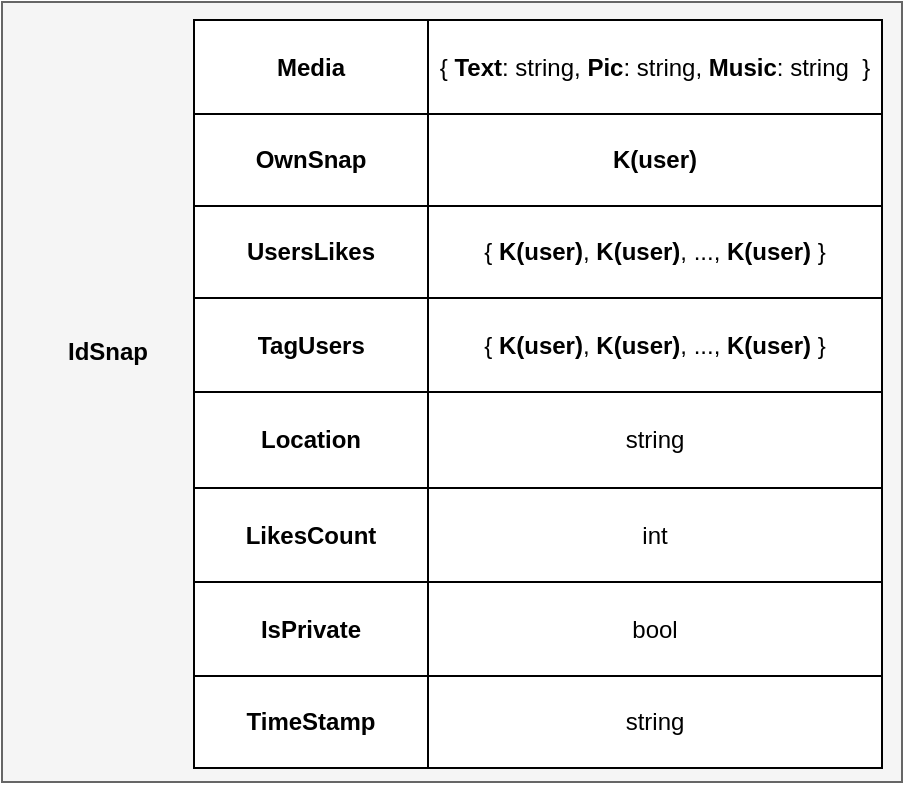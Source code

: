 <mxfile version="22.0.8" type="github">
  <diagram name="Page-1" id="yTEgXZxeoU4mQSqTjCOM">
    <mxGraphModel dx="954" dy="480" grid="1" gridSize="10" guides="1" tooltips="1" connect="1" arrows="1" fold="1" page="1" pageScale="1" pageWidth="1169" pageHeight="827" math="0" shadow="0">
      <root>
        <mxCell id="0" />
        <mxCell id="1" parent="0" />
        <mxCell id="zhL6a_--adM9_cyL9lvs-1" value="" style="rounded=0;whiteSpace=wrap;html=1;fillColor=#f5f5f5;fontColor=#333333;strokeColor=#666666;" parent="1" vertex="1">
          <mxGeometry x="380" y="90" width="450" height="390" as="geometry" />
        </mxCell>
        <mxCell id="zhL6a_--adM9_cyL9lvs-2" value="&lt;b&gt;IdSnap&lt;/b&gt;" style="text;html=1;strokeColor=none;fillColor=none;align=center;verticalAlign=middle;whiteSpace=wrap;rounded=0;" parent="1" vertex="1">
          <mxGeometry x="403" y="250" width="60" height="30" as="geometry" />
        </mxCell>
        <mxCell id="zhL6a_--adM9_cyL9lvs-3" value="" style="shape=table;startSize=0;container=1;collapsible=0;childLayout=tableLayout;" parent="1" vertex="1">
          <mxGeometry x="476" y="99" width="344" height="374" as="geometry" />
        </mxCell>
        <mxCell id="zhL6a_--adM9_cyL9lvs-4" value="" style="shape=tableRow;horizontal=0;startSize=0;swimlaneHead=0;swimlaneBody=0;strokeColor=inherit;top=0;left=0;bottom=0;right=0;collapsible=0;dropTarget=0;fillColor=none;points=[[0,0.5],[1,0.5]];portConstraint=eastwest;" parent="zhL6a_--adM9_cyL9lvs-3" vertex="1">
          <mxGeometry width="344" height="47" as="geometry" />
        </mxCell>
        <mxCell id="zhL6a_--adM9_cyL9lvs-5" value="&lt;b&gt;Media&lt;/b&gt;" style="shape=partialRectangle;html=1;whiteSpace=wrap;connectable=0;strokeColor=inherit;overflow=hidden;fillColor=none;top=0;left=0;bottom=0;right=0;pointerEvents=1;" parent="zhL6a_--adM9_cyL9lvs-4" vertex="1">
          <mxGeometry width="117" height="47" as="geometry">
            <mxRectangle width="117" height="47" as="alternateBounds" />
          </mxGeometry>
        </mxCell>
        <mxCell id="zhL6a_--adM9_cyL9lvs-6" value="{ &lt;b&gt;Text&lt;/b&gt;: string, &lt;b&gt;Pic&lt;/b&gt;: string, &lt;b&gt;Music&lt;/b&gt;: string&amp;nbsp; }" style="shape=partialRectangle;html=1;whiteSpace=wrap;connectable=0;strokeColor=inherit;overflow=hidden;fillColor=none;top=0;left=0;bottom=0;right=0;pointerEvents=1;" parent="zhL6a_--adM9_cyL9lvs-4" vertex="1">
          <mxGeometry x="117" width="227" height="47" as="geometry">
            <mxRectangle width="227" height="47" as="alternateBounds" />
          </mxGeometry>
        </mxCell>
        <mxCell id="zhL6a_--adM9_cyL9lvs-7" value="" style="shape=tableRow;horizontal=0;startSize=0;swimlaneHead=0;swimlaneBody=0;strokeColor=inherit;top=0;left=0;bottom=0;right=0;collapsible=0;dropTarget=0;fillColor=none;points=[[0,0.5],[1,0.5]];portConstraint=eastwest;" parent="zhL6a_--adM9_cyL9lvs-3" vertex="1">
          <mxGeometry y="47" width="344" height="46" as="geometry" />
        </mxCell>
        <mxCell id="zhL6a_--adM9_cyL9lvs-8" value="&lt;b&gt;OwnSnap&lt;/b&gt;" style="shape=partialRectangle;html=1;whiteSpace=wrap;connectable=0;strokeColor=inherit;overflow=hidden;fillColor=none;top=0;left=0;bottom=0;right=0;pointerEvents=1;" parent="zhL6a_--adM9_cyL9lvs-7" vertex="1">
          <mxGeometry width="117" height="46" as="geometry">
            <mxRectangle width="117" height="46" as="alternateBounds" />
          </mxGeometry>
        </mxCell>
        <mxCell id="zhL6a_--adM9_cyL9lvs-9" value="&lt;b&gt;K(user)&lt;/b&gt;" style="shape=partialRectangle;html=1;whiteSpace=wrap;connectable=0;strokeColor=inherit;overflow=hidden;fillColor=none;top=0;left=0;bottom=0;right=0;pointerEvents=1;" parent="zhL6a_--adM9_cyL9lvs-7" vertex="1">
          <mxGeometry x="117" width="227" height="46" as="geometry">
            <mxRectangle width="227" height="46" as="alternateBounds" />
          </mxGeometry>
        </mxCell>
        <mxCell id="zhL6a_--adM9_cyL9lvs-10" value="" style="shape=tableRow;horizontal=0;startSize=0;swimlaneHead=0;swimlaneBody=0;strokeColor=inherit;top=0;left=0;bottom=0;right=0;collapsible=0;dropTarget=0;fillColor=none;points=[[0,0.5],[1,0.5]];portConstraint=eastwest;" parent="zhL6a_--adM9_cyL9lvs-3" vertex="1">
          <mxGeometry y="93" width="344" height="46" as="geometry" />
        </mxCell>
        <mxCell id="zhL6a_--adM9_cyL9lvs-11" value="&lt;b&gt;UsersLikes&lt;/b&gt;" style="shape=partialRectangle;html=1;whiteSpace=wrap;connectable=0;strokeColor=inherit;overflow=hidden;fillColor=none;top=0;left=0;bottom=0;right=0;pointerEvents=1;" parent="zhL6a_--adM9_cyL9lvs-10" vertex="1">
          <mxGeometry width="117" height="46" as="geometry">
            <mxRectangle width="117" height="46" as="alternateBounds" />
          </mxGeometry>
        </mxCell>
        <mxCell id="zhL6a_--adM9_cyL9lvs-12" value="{ &lt;b&gt;K(user)&lt;/b&gt;, &lt;b&gt;K(user)&lt;/b&gt;, ..., &lt;b&gt;K(user)&lt;/b&gt; }" style="shape=partialRectangle;html=1;whiteSpace=wrap;connectable=0;strokeColor=inherit;overflow=hidden;fillColor=none;top=0;left=0;bottom=0;right=0;pointerEvents=1;" parent="zhL6a_--adM9_cyL9lvs-10" vertex="1">
          <mxGeometry x="117" width="227" height="46" as="geometry">
            <mxRectangle width="227" height="46" as="alternateBounds" />
          </mxGeometry>
        </mxCell>
        <mxCell id="zhL6a_--adM9_cyL9lvs-13" value="" style="shape=tableRow;horizontal=0;startSize=0;swimlaneHead=0;swimlaneBody=0;strokeColor=inherit;top=0;left=0;bottom=0;right=0;collapsible=0;dropTarget=0;fillColor=none;points=[[0,0.5],[1,0.5]];portConstraint=eastwest;" parent="zhL6a_--adM9_cyL9lvs-3" vertex="1">
          <mxGeometry y="139" width="344" height="47" as="geometry" />
        </mxCell>
        <mxCell id="zhL6a_--adM9_cyL9lvs-14" value="&lt;b&gt;TagUsers&lt;/b&gt;" style="shape=partialRectangle;html=1;whiteSpace=wrap;connectable=0;strokeColor=inherit;overflow=hidden;fillColor=none;top=0;left=0;bottom=0;right=0;pointerEvents=1;" parent="zhL6a_--adM9_cyL9lvs-13" vertex="1">
          <mxGeometry width="117" height="47" as="geometry">
            <mxRectangle width="117" height="47" as="alternateBounds" />
          </mxGeometry>
        </mxCell>
        <mxCell id="zhL6a_--adM9_cyL9lvs-15" value="{ &lt;b&gt;K(user)&lt;/b&gt;, &lt;b&gt;K(user)&lt;/b&gt;, ..., &lt;b&gt;K(user)&lt;/b&gt; }" style="shape=partialRectangle;html=1;whiteSpace=wrap;connectable=0;strokeColor=inherit;overflow=hidden;fillColor=none;top=0;left=0;bottom=0;right=0;pointerEvents=1;" parent="zhL6a_--adM9_cyL9lvs-13" vertex="1">
          <mxGeometry x="117" width="227" height="47" as="geometry">
            <mxRectangle width="227" height="47" as="alternateBounds" />
          </mxGeometry>
        </mxCell>
        <mxCell id="zhL6a_--adM9_cyL9lvs-16" value="" style="shape=tableRow;horizontal=0;startSize=0;swimlaneHead=0;swimlaneBody=0;strokeColor=inherit;top=0;left=0;bottom=0;right=0;collapsible=0;dropTarget=0;fillColor=none;points=[[0,0.5],[1,0.5]];portConstraint=eastwest;" parent="zhL6a_--adM9_cyL9lvs-3" vertex="1">
          <mxGeometry y="186" width="344" height="48" as="geometry" />
        </mxCell>
        <mxCell id="zhL6a_--adM9_cyL9lvs-17" value="&lt;b&gt;Location&lt;/b&gt;" style="shape=partialRectangle;html=1;whiteSpace=wrap;connectable=0;strokeColor=inherit;overflow=hidden;fillColor=none;top=0;left=0;bottom=0;right=0;pointerEvents=1;" parent="zhL6a_--adM9_cyL9lvs-16" vertex="1">
          <mxGeometry width="117" height="48" as="geometry">
            <mxRectangle width="117" height="48" as="alternateBounds" />
          </mxGeometry>
        </mxCell>
        <mxCell id="zhL6a_--adM9_cyL9lvs-18" value="string" style="shape=partialRectangle;html=1;whiteSpace=wrap;connectable=0;strokeColor=inherit;overflow=hidden;fillColor=none;top=0;left=0;bottom=0;right=0;pointerEvents=1;" parent="zhL6a_--adM9_cyL9lvs-16" vertex="1">
          <mxGeometry x="117" width="227" height="48" as="geometry">
            <mxRectangle width="227" height="48" as="alternateBounds" />
          </mxGeometry>
        </mxCell>
        <mxCell id="zhL6a_--adM9_cyL9lvs-25" value="" style="shape=tableRow;horizontal=0;startSize=0;swimlaneHead=0;swimlaneBody=0;strokeColor=inherit;top=0;left=0;bottom=0;right=0;collapsible=0;dropTarget=0;fillColor=none;points=[[0,0.5],[1,0.5]];portConstraint=eastwest;" parent="zhL6a_--adM9_cyL9lvs-3" vertex="1">
          <mxGeometry y="234" width="344" height="47" as="geometry" />
        </mxCell>
        <mxCell id="zhL6a_--adM9_cyL9lvs-26" value="&lt;b&gt;LikesCount&lt;/b&gt;" style="shape=partialRectangle;html=1;whiteSpace=wrap;connectable=0;strokeColor=inherit;overflow=hidden;fillColor=none;top=0;left=0;bottom=0;right=0;pointerEvents=1;" parent="zhL6a_--adM9_cyL9lvs-25" vertex="1">
          <mxGeometry width="117" height="47" as="geometry">
            <mxRectangle width="117" height="47" as="alternateBounds" />
          </mxGeometry>
        </mxCell>
        <mxCell id="zhL6a_--adM9_cyL9lvs-27" value="int" style="shape=partialRectangle;html=1;whiteSpace=wrap;connectable=0;strokeColor=inherit;overflow=hidden;fillColor=none;top=0;left=0;bottom=0;right=0;pointerEvents=1;" parent="zhL6a_--adM9_cyL9lvs-25" vertex="1">
          <mxGeometry x="117" width="227" height="47" as="geometry">
            <mxRectangle width="227" height="47" as="alternateBounds" />
          </mxGeometry>
        </mxCell>
        <mxCell id="zhL6a_--adM9_cyL9lvs-28" value="" style="shape=tableRow;horizontal=0;startSize=0;swimlaneHead=0;swimlaneBody=0;strokeColor=inherit;top=0;left=0;bottom=0;right=0;collapsible=0;dropTarget=0;fillColor=none;points=[[0,0.5],[1,0.5]];portConstraint=eastwest;" parent="zhL6a_--adM9_cyL9lvs-3" vertex="1">
          <mxGeometry y="281" width="344" height="47" as="geometry" />
        </mxCell>
        <mxCell id="zhL6a_--adM9_cyL9lvs-29" value="&lt;b&gt;IsPrivate&lt;/b&gt;" style="shape=partialRectangle;html=1;whiteSpace=wrap;connectable=0;strokeColor=inherit;overflow=hidden;fillColor=none;top=0;left=0;bottom=0;right=0;pointerEvents=1;" parent="zhL6a_--adM9_cyL9lvs-28" vertex="1">
          <mxGeometry width="117" height="47" as="geometry">
            <mxRectangle width="117" height="47" as="alternateBounds" />
          </mxGeometry>
        </mxCell>
        <mxCell id="zhL6a_--adM9_cyL9lvs-30" value="bool" style="shape=partialRectangle;html=1;whiteSpace=wrap;connectable=0;strokeColor=inherit;overflow=hidden;fillColor=none;top=0;left=0;bottom=0;right=0;pointerEvents=1;" parent="zhL6a_--adM9_cyL9lvs-28" vertex="1">
          <mxGeometry x="117" width="227" height="47" as="geometry">
            <mxRectangle width="227" height="47" as="alternateBounds" />
          </mxGeometry>
        </mxCell>
        <mxCell id="_vJoVtYMAtV60pNRUIwq-1" value="" style="shape=tableRow;horizontal=0;startSize=0;swimlaneHead=0;swimlaneBody=0;strokeColor=inherit;top=0;left=0;bottom=0;right=0;collapsible=0;dropTarget=0;fillColor=none;points=[[0,0.5],[1,0.5]];portConstraint=eastwest;" vertex="1" parent="zhL6a_--adM9_cyL9lvs-3">
          <mxGeometry y="328" width="344" height="46" as="geometry" />
        </mxCell>
        <mxCell id="_vJoVtYMAtV60pNRUIwq-2" value="&lt;b&gt;TimeStamp&lt;/b&gt;" style="shape=partialRectangle;html=1;whiteSpace=wrap;connectable=0;strokeColor=inherit;overflow=hidden;fillColor=none;top=0;left=0;bottom=0;right=0;pointerEvents=1;" vertex="1" parent="_vJoVtYMAtV60pNRUIwq-1">
          <mxGeometry width="117" height="46" as="geometry">
            <mxRectangle width="117" height="46" as="alternateBounds" />
          </mxGeometry>
        </mxCell>
        <mxCell id="_vJoVtYMAtV60pNRUIwq-3" value="string" style="shape=partialRectangle;html=1;whiteSpace=wrap;connectable=0;strokeColor=inherit;overflow=hidden;fillColor=none;top=0;left=0;bottom=0;right=0;pointerEvents=1;" vertex="1" parent="_vJoVtYMAtV60pNRUIwq-1">
          <mxGeometry x="117" width="227" height="46" as="geometry">
            <mxRectangle width="227" height="46" as="alternateBounds" />
          </mxGeometry>
        </mxCell>
      </root>
    </mxGraphModel>
  </diagram>
</mxfile>
